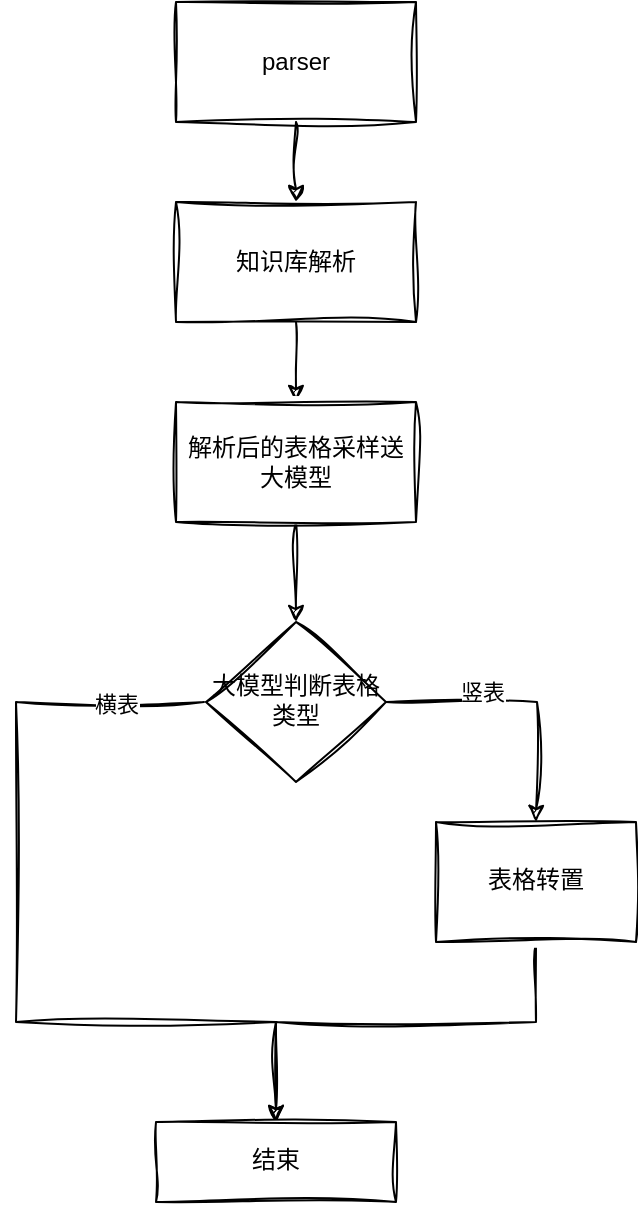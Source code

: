 <mxfile version="24.4.13" type="github">
  <diagram name="第 1 页" id="1h_d26M20uPF9yHseVUy">
    <mxGraphModel dx="1285" dy="867" grid="1" gridSize="10" guides="1" tooltips="1" connect="1" arrows="1" fold="1" page="1" pageScale="1" pageWidth="827" pageHeight="1169" math="0" shadow="0">
      <root>
        <mxCell id="0" />
        <mxCell id="1" parent="0" />
        <mxCell id="fsbalLZxM5gX22EcMw-Y-3" style="edgeStyle=orthogonalEdgeStyle;rounded=0;sketch=1;hachureGap=4;jiggle=2;curveFitting=1;orthogonalLoop=1;jettySize=auto;html=1;exitX=0.5;exitY=1;exitDx=0;exitDy=0;entryX=0.5;entryY=0;entryDx=0;entryDy=0;fontFamily=Architects Daughter;fontSource=https%3A%2F%2Ffonts.googleapis.com%2Fcss%3Ffamily%3DArchitects%2BDaughter;" edge="1" parent="1" source="fsbalLZxM5gX22EcMw-Y-1" target="fsbalLZxM5gX22EcMw-Y-2">
          <mxGeometry relative="1" as="geometry" />
        </mxCell>
        <mxCell id="fsbalLZxM5gX22EcMw-Y-1" value="parser" style="rounded=0;whiteSpace=wrap;html=1;sketch=1;curveFitting=1;jiggle=2;" vertex="1" parent="1">
          <mxGeometry x="340" y="60" width="120" height="60" as="geometry" />
        </mxCell>
        <mxCell id="fsbalLZxM5gX22EcMw-Y-4" style="edgeStyle=orthogonalEdgeStyle;rounded=0;sketch=1;hachureGap=4;jiggle=2;curveFitting=1;orthogonalLoop=1;jettySize=auto;html=1;exitX=0.5;exitY=1;exitDx=0;exitDy=0;fontFamily=Architects Daughter;fontSource=https%3A%2F%2Ffonts.googleapis.com%2Fcss%3Ffamily%3DArchitects%2BDaughter;entryX=0.5;entryY=0;entryDx=0;entryDy=0;" edge="1" parent="1" source="fsbalLZxM5gX22EcMw-Y-2" target="fsbalLZxM5gX22EcMw-Y-5">
          <mxGeometry relative="1" as="geometry">
            <mxPoint x="400" y="290" as="targetPoint" />
          </mxGeometry>
        </mxCell>
        <mxCell id="fsbalLZxM5gX22EcMw-Y-2" value="知识库解析" style="rounded=0;whiteSpace=wrap;html=1;sketch=1;curveFitting=1;jiggle=2;" vertex="1" parent="1">
          <mxGeometry x="340" y="160" width="120" height="60" as="geometry" />
        </mxCell>
        <mxCell id="fsbalLZxM5gX22EcMw-Y-9" style="edgeStyle=orthogonalEdgeStyle;rounded=0;sketch=1;hachureGap=4;jiggle=2;curveFitting=1;orthogonalLoop=1;jettySize=auto;html=1;exitX=0.5;exitY=1;exitDx=0;exitDy=0;entryX=0.5;entryY=0;entryDx=0;entryDy=0;fontFamily=Architects Daughter;fontSource=https%3A%2F%2Ffonts.googleapis.com%2Fcss%3Ffamily%3DArchitects%2BDaughter;" edge="1" parent="1" source="fsbalLZxM5gX22EcMw-Y-5" target="fsbalLZxM5gX22EcMw-Y-7">
          <mxGeometry relative="1" as="geometry" />
        </mxCell>
        <mxCell id="fsbalLZxM5gX22EcMw-Y-5" value="解析后的表格采样送大模型" style="rounded=0;whiteSpace=wrap;html=1;sketch=1;curveFitting=1;jiggle=2;" vertex="1" parent="1">
          <mxGeometry x="340" y="260" width="120" height="60" as="geometry" />
        </mxCell>
        <mxCell id="fsbalLZxM5gX22EcMw-Y-8" style="edgeStyle=orthogonalEdgeStyle;rounded=0;sketch=1;hachureGap=4;jiggle=2;curveFitting=1;orthogonalLoop=1;jettySize=auto;html=1;exitX=0;exitY=0.5;exitDx=0;exitDy=0;fontFamily=Architects Daughter;fontSource=https%3A%2F%2Ffonts.googleapis.com%2Fcss%3Ffamily%3DArchitects%2BDaughter;entryX=0.5;entryY=0;entryDx=0;entryDy=0;" edge="1" parent="1" target="fsbalLZxM5gX22EcMw-Y-16">
          <mxGeometry relative="1" as="geometry">
            <mxPoint x="390" y="580" as="targetPoint" />
            <mxPoint x="354" y="410" as="sourcePoint" />
            <Array as="points">
              <mxPoint x="260" y="410" />
              <mxPoint x="260" y="570" />
              <mxPoint x="390" y="570" />
            </Array>
          </mxGeometry>
        </mxCell>
        <mxCell id="fsbalLZxM5gX22EcMw-Y-10" value="横表" style="edgeLabel;html=1;align=center;verticalAlign=middle;resizable=0;points=[];sketch=1;hachureGap=4;jiggle=2;curveFitting=1;fontFamily=Architects Daughter;fontSource=https%3A%2F%2Ffonts.googleapis.com%2Fcss%3Ffamily%3DArchitects%2BDaughter;" vertex="1" connectable="0" parent="fsbalLZxM5gX22EcMw-Y-8">
          <mxGeometry x="-0.293" y="1" relative="1" as="geometry">
            <mxPoint x="49" y="-59" as="offset" />
          </mxGeometry>
        </mxCell>
        <mxCell id="fsbalLZxM5gX22EcMw-Y-11" style="edgeStyle=orthogonalEdgeStyle;rounded=0;sketch=1;hachureGap=4;jiggle=2;curveFitting=1;orthogonalLoop=1;jettySize=auto;html=1;exitX=1;exitY=0.5;exitDx=0;exitDy=0;fontFamily=Architects Daughter;fontSource=https%3A%2F%2Ffonts.googleapis.com%2Fcss%3Ffamily%3DArchitects%2BDaughter;" edge="1" parent="1" source="fsbalLZxM5gX22EcMw-Y-7">
          <mxGeometry relative="1" as="geometry">
            <mxPoint x="520" y="470" as="targetPoint" />
          </mxGeometry>
        </mxCell>
        <mxCell id="fsbalLZxM5gX22EcMw-Y-12" value="竖表" style="edgeLabel;html=1;align=center;verticalAlign=middle;resizable=0;points=[];sketch=1;hachureGap=4;jiggle=2;curveFitting=1;fontFamily=Architects Daughter;fontSource=https%3A%2F%2Ffonts.googleapis.com%2Fcss%3Ffamily%3DArchitects%2BDaughter;" vertex="1" connectable="0" parent="fsbalLZxM5gX22EcMw-Y-11">
          <mxGeometry x="-0.291" y="5" relative="1" as="geometry">
            <mxPoint as="offset" />
          </mxGeometry>
        </mxCell>
        <mxCell id="fsbalLZxM5gX22EcMw-Y-7" value="大模型判断表格类型" style="rhombus;whiteSpace=wrap;html=1;sketch=1;hachureGap=4;jiggle=2;curveFitting=1;fontFamily=Architects Daughter;fontSource=https%3A%2F%2Ffonts.googleapis.com%2Fcss%3Ffamily%3DArchitects%2BDaughter;" vertex="1" parent="1">
          <mxGeometry x="355" y="370" width="90" height="80" as="geometry" />
        </mxCell>
        <mxCell id="fsbalLZxM5gX22EcMw-Y-15" style="edgeStyle=orthogonalEdgeStyle;rounded=0;sketch=1;hachureGap=4;jiggle=2;curveFitting=1;orthogonalLoop=1;jettySize=auto;html=1;exitX=0.5;exitY=1;exitDx=0;exitDy=0;fontFamily=Architects Daughter;fontSource=https%3A%2F%2Ffonts.googleapis.com%2Fcss%3Ffamily%3DArchitects%2BDaughter;" edge="1" parent="1" source="fsbalLZxM5gX22EcMw-Y-14">
          <mxGeometry relative="1" as="geometry">
            <mxPoint x="390" y="620" as="targetPoint" />
            <Array as="points">
              <mxPoint x="520" y="570" />
              <mxPoint x="390" y="570" />
            </Array>
          </mxGeometry>
        </mxCell>
        <mxCell id="fsbalLZxM5gX22EcMw-Y-14" value="表格转置" style="rounded=0;whiteSpace=wrap;html=1;sketch=1;hachureGap=4;jiggle=2;curveFitting=1;fontFamily=Architects Daughter;fontSource=https%3A%2F%2Ffonts.googleapis.com%2Fcss%3Ffamily%3DArchitects%2BDaughter;" vertex="1" parent="1">
          <mxGeometry x="470" y="470" width="100" height="60" as="geometry" />
        </mxCell>
        <mxCell id="fsbalLZxM5gX22EcMw-Y-16" value="结束" style="rounded=0;whiteSpace=wrap;html=1;sketch=1;hachureGap=4;jiggle=2;curveFitting=1;fontFamily=Architects Daughter;fontSource=https%3A%2F%2Ffonts.googleapis.com%2Fcss%3Ffamily%3DArchitects%2BDaughter;" vertex="1" parent="1">
          <mxGeometry x="330" y="620" width="120" height="40" as="geometry" />
        </mxCell>
      </root>
    </mxGraphModel>
  </diagram>
</mxfile>

